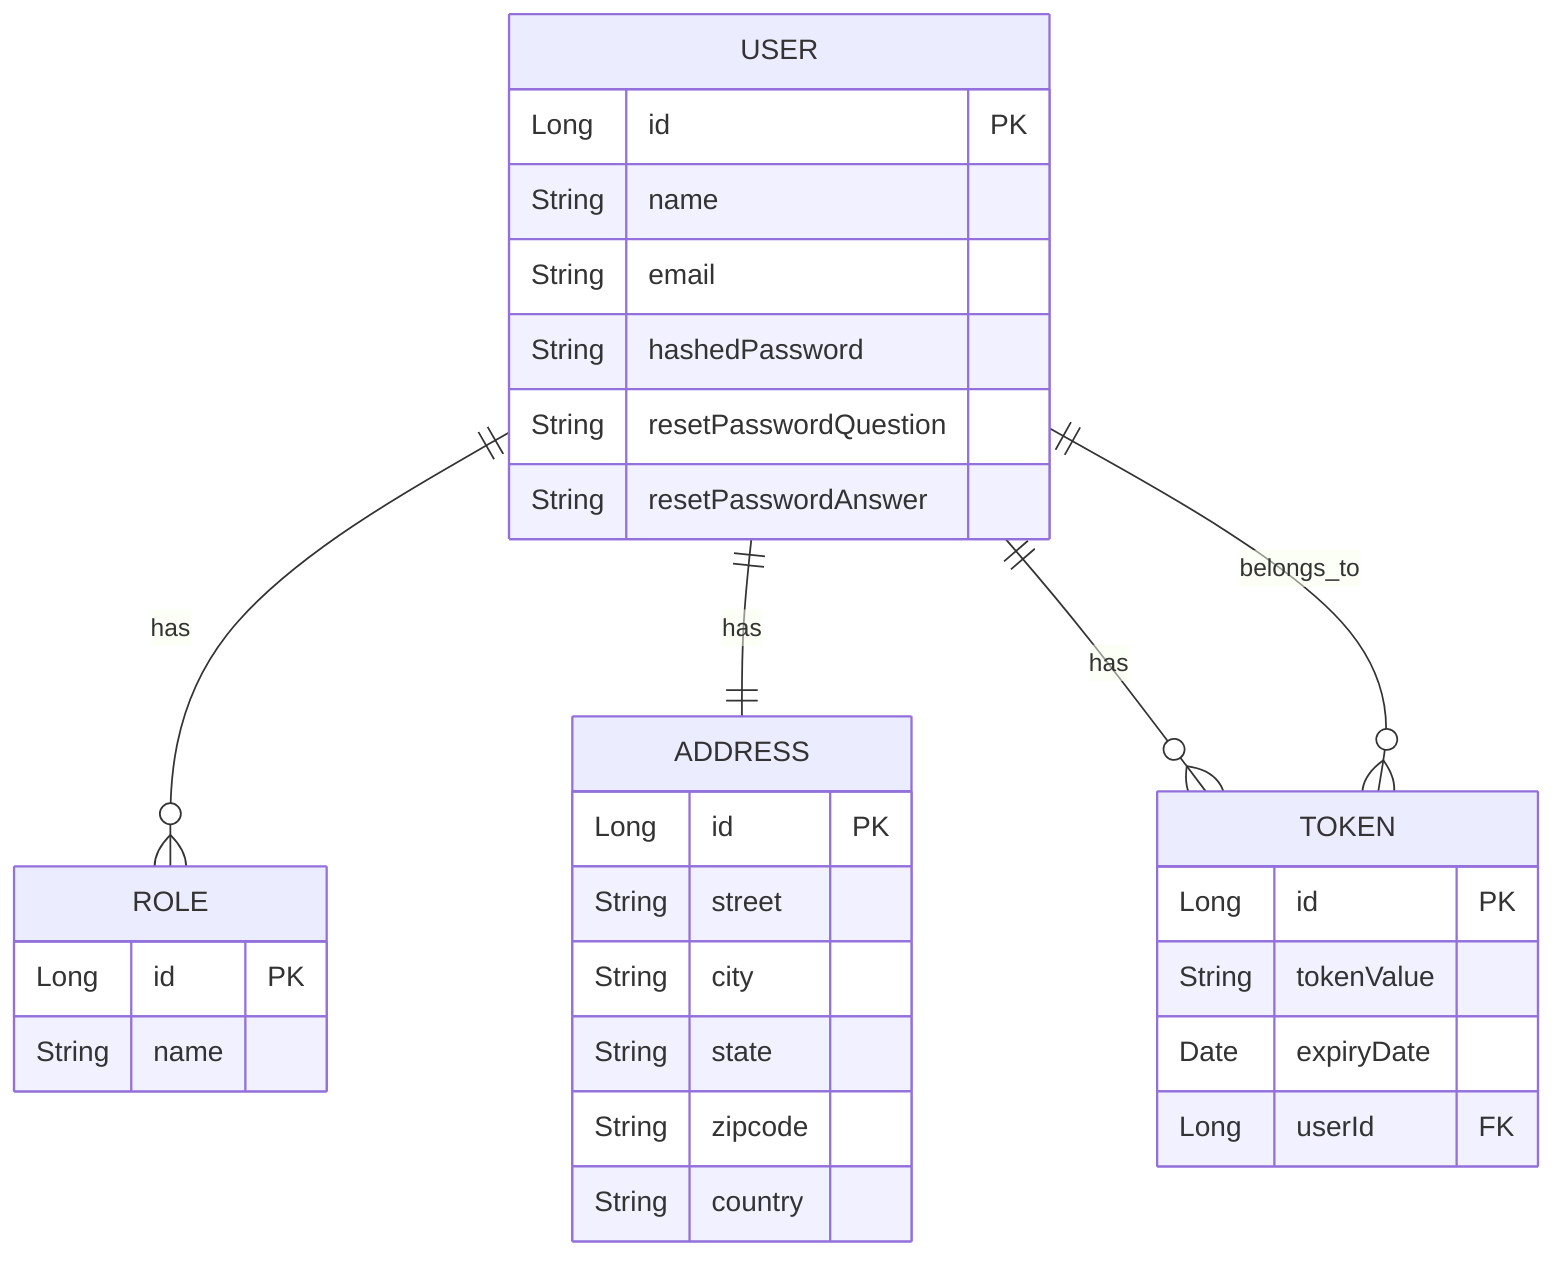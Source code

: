 erDiagram
    USER {
        Long id PK
        String name
        String email
        String hashedPassword
        String resetPasswordQuestion
        String resetPasswordAnswer
    }
    
    ROLE {
        Long id PK
        String name
    }
    
    ADDRESS {
        Long id PK
        String street
        String city
        String state
        String zipcode
        String country
    }
    
    TOKEN {
        Long id PK
        String tokenValue
        Date expiryDate
        Long userId FK
    }
    
    USER ||--o{ ROLE : has
    USER ||--|| ADDRESS : has
    USER ||--o{ TOKEN : has
    TOKEN }o--|| USER : belongs_to
